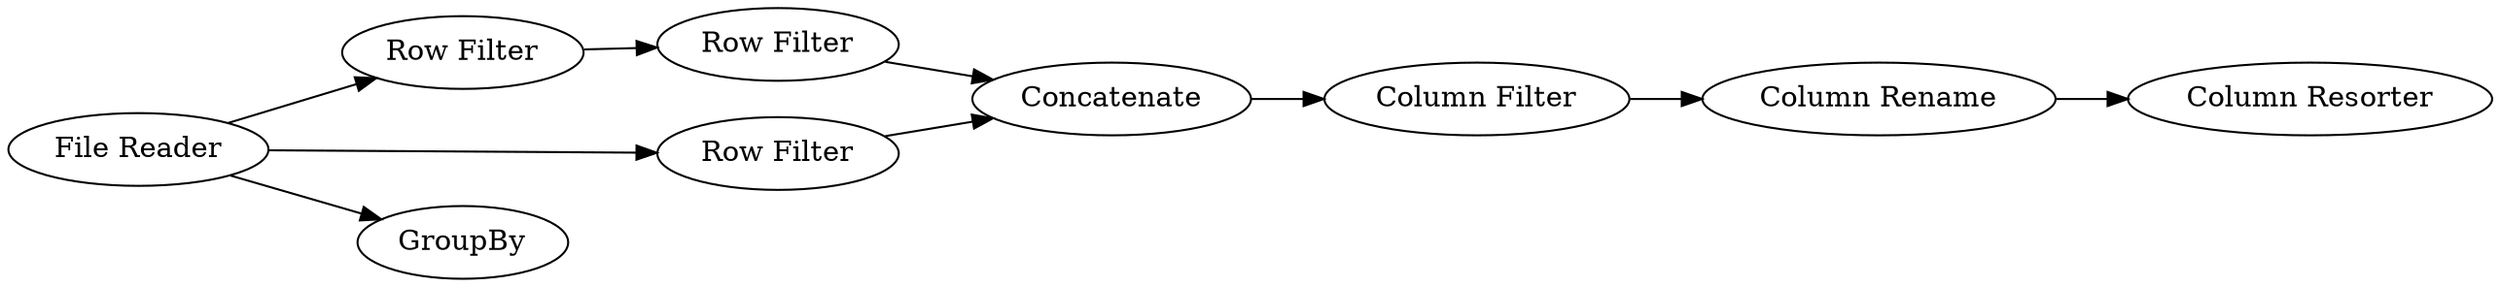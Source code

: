 digraph {
	2 [label="File Reader"]
	4 [label="Column Rename"]
	5 [label="Column Filter"]
	7 [label="Column Resorter"]
	20 [label="Row Filter"]
	21 [label="Row Filter"]
	22 [label=Concatenate]
	23 [label="Row Filter"]
	35 [label=GroupBy]
	2 -> 35
	2 -> 20
	2 -> 21
	4 -> 7
	5 -> 4
	20 -> 23
	21 -> 22
	22 -> 5
	23 -> 22
	rankdir=LR
}
